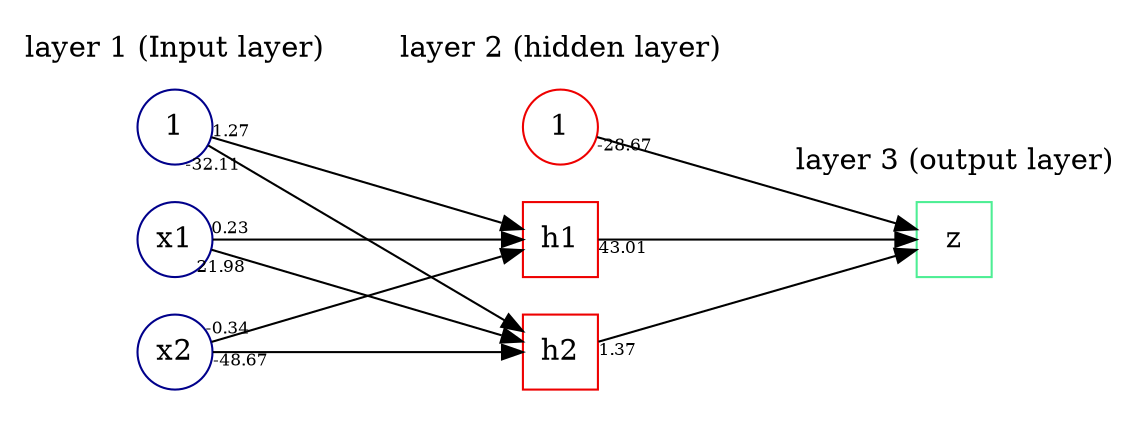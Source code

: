 digraph G {

        rankdir=LR
	splines=line
        
        node [fixedsize=true, label=""];

        subgraph cluster_0 {
		color=white;
		node [style=solid,color=blue4, shape=circle];
		x1[label="x1"] x2[label="x2"] x3[label="1"];
		label = "layer 1 (Input layer)";
	}

	subgraph cluster_1 {
		color=white;
		node [style=solid,color=red2];
		a12[label="1", shape=circle]  a22[label="h1", shape=square] a32[label="h2", shape=square];
		label = "layer 2 (hidden layer)";
	}

	subgraph cluster_2 {
		color=white;
		node [style=solid,color=seagreen2, shape=square];
		O [label="z"];
		label="layer 3 (output layer)";
	}

       
        x3 -> a22[taillabel="1.27",labelfloat=tru,labelfontsize=8,labelangle=30];
        x3 -> a32[taillabel="-32.11",labelfloat=true,labelfontsize=8,labelangle=-45];
       
        x1 -> a22[taillabel="0.23",labelfloat=true,labelfontsize=8,labelangle=30];
        x1 -> a32[taillabel="21.98",labelfloat=true,labelfontsize=8,labelangle=-45];
       
        x2 -> a22[taillabel="-0.34",labelfloat=true,labelfontsize=8,labelangle=20];
        x2 -> a32[taillabel="-48.67",labelfloat=true,labelfontsize=8];

	a12 -> O[taillabel="-28.67",labelfloat=true,labelfontsize=8];
        a22 -> O[taillabel="43.01",labelfloat=true,labelfontsize=8];
        a32 -> O[taillabel="1.37",labelfloat=true,labelfontsize=8];

}